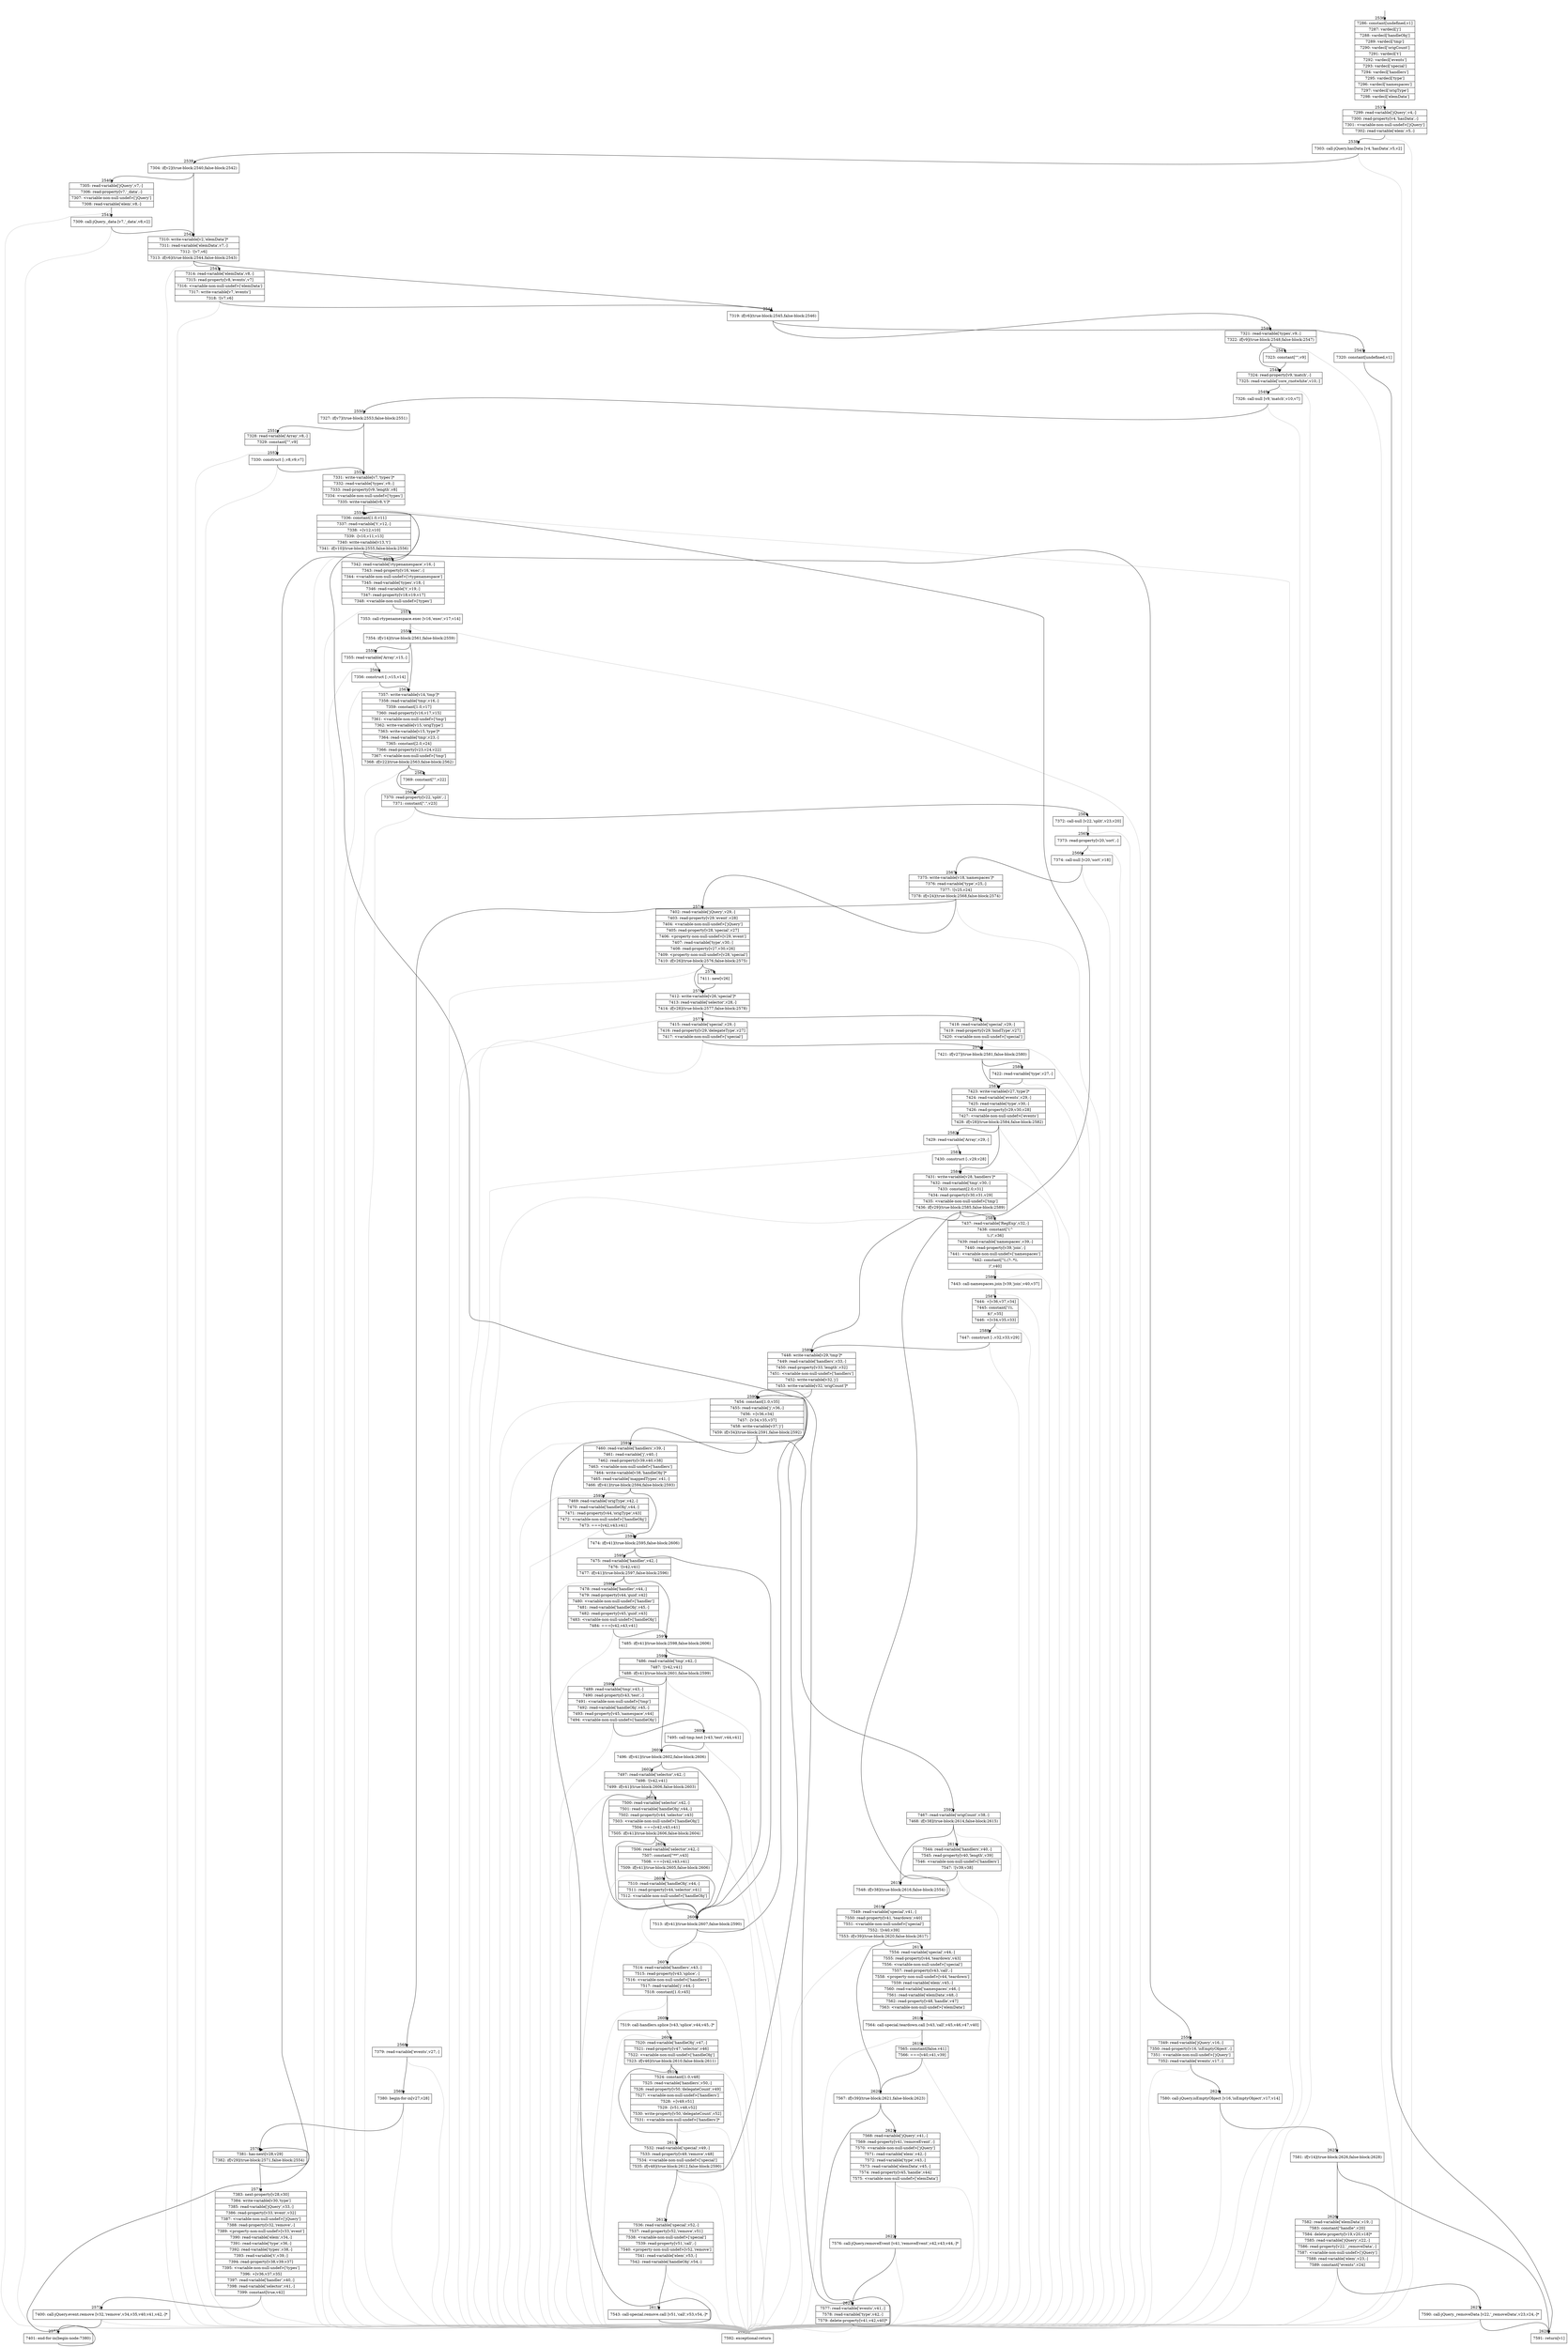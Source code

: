 digraph {
rankdir="TD"
BB_entry173[shape=none,label=""];
BB_entry173 -> BB2536 [tailport=s, headport=n, headlabel="    2536"]
BB2536 [shape=record label="{7286: constant[undefined,v1]|7287: vardecl['j']|7288: vardecl['handleObj']|7289: vardecl['tmp']|7290: vardecl['origCount']|7291: vardecl['t']|7292: vardecl['events']|7293: vardecl['special']|7294: vardecl['handlers']|7295: vardecl['type']|7296: vardecl['namespaces']|7297: vardecl['origType']|7298: vardecl['elemData']}" ] 
BB2536 -> BB2537 [tailport=s, headport=n, headlabel="      2537"]
BB2537 [shape=record label="{7299: read-variable['jQuery',v4,-]|7300: read-property[v4,'hasData',-]|7301: \<variable-non-null-undef\>['jQuery']|7302: read-variable['elem',v5,-]}" ] 
BB2537 -> BB2538 [tailport=s, headport=n, headlabel="      2538"]
BB2537 -> BB2629 [tailport=s, headport=n, color=gray, headlabel="      2629"]
BB2538 [shape=record label="{7303: call-jQuery.hasData [v4,'hasData',v5,v2]}" ] 
BB2538 -> BB2539 [tailport=s, headport=n, headlabel="      2539"]
BB2538 -> BB2629 [tailport=s, headport=n, color=gray]
BB2539 [shape=record label="{7304: if[v2](true-block:2540,false-block:2542)}" ] 
BB2539 -> BB2542 [tailport=s, headport=n, headlabel="      2542"]
BB2539 -> BB2540 [tailport=s, headport=n, headlabel="      2540"]
BB2540 [shape=record label="{7305: read-variable['jQuery',v7,-]|7306: read-property[v7,'_data',-]|7307: \<variable-non-null-undef\>['jQuery']|7308: read-variable['elem',v8,-]}" ] 
BB2540 -> BB2541 [tailport=s, headport=n, headlabel="      2541"]
BB2540 -> BB2629 [tailport=s, headport=n, color=gray]
BB2541 [shape=record label="{7309: call-jQuery._data [v7,'_data',v8,v2]}" ] 
BB2541 -> BB2542 [tailport=s, headport=n]
BB2541 -> BB2629 [tailport=s, headport=n, color=gray]
BB2542 [shape=record label="{7310: write-variable[v2,'elemData']*|7311: read-variable['elemData',v7,-]|7312: ![v7,v6]|7313: if[v6](true-block:2544,false-block:2543)}" ] 
BB2542 -> BB2544 [tailport=s, headport=n, headlabel="      2544"]
BB2542 -> BB2543 [tailport=s, headport=n, headlabel="      2543"]
BB2542 -> BB2629 [tailport=s, headport=n, color=gray]
BB2543 [shape=record label="{7314: read-variable['elemData',v8,-]|7315: read-property[v8,'events',v7]|7316: \<variable-non-null-undef\>['elemData']|7317: write-variable[v7,'events']|7318: ![v7,v6]}" ] 
BB2543 -> BB2544 [tailport=s, headport=n]
BB2543 -> BB2629 [tailport=s, headport=n, color=gray]
BB2544 [shape=record label="{7319: if[v6](true-block:2545,false-block:2546)}" ] 
BB2544 -> BB2545 [tailport=s, headport=n, headlabel="      2545"]
BB2544 -> BB2546 [tailport=s, headport=n, headlabel="      2546"]
BB2545 [shape=record label="{7320: constant[undefined,v1]}" ] 
BB2545 -> BB2628 [tailport=s, headport=n, headlabel="      2628"]
BB2546 [shape=record label="{7321: read-variable['types',v9,-]|7322: if[v9](true-block:2548,false-block:2547)}" ] 
BB2546 -> BB2548 [tailport=s, headport=n, headlabel="      2548"]
BB2546 -> BB2547 [tailport=s, headport=n, headlabel="      2547"]
BB2546 -> BB2629 [tailport=s, headport=n, color=gray]
BB2547 [shape=record label="{7323: constant[\"\",v9]}" ] 
BB2547 -> BB2548 [tailport=s, headport=n]
BB2548 [shape=record label="{7324: read-property[v9,'match',-]|7325: read-variable['core_rnotwhite',v10,-]}" ] 
BB2548 -> BB2549 [tailport=s, headport=n, headlabel="      2549"]
BB2548 -> BB2629 [tailport=s, headport=n, color=gray]
BB2549 [shape=record label="{7326: call-null [v9,'match',v10,v7]}" ] 
BB2549 -> BB2550 [tailport=s, headport=n, headlabel="      2550"]
BB2549 -> BB2629 [tailport=s, headport=n, color=gray]
BB2550 [shape=record label="{7327: if[v7](true-block:2553,false-block:2551)}" ] 
BB2550 -> BB2553 [tailport=s, headport=n, headlabel="      2553"]
BB2550 -> BB2551 [tailport=s, headport=n, headlabel="      2551"]
BB2551 [shape=record label="{7328: read-variable['Array',v8,-]|7329: constant[\"\",v9]}" ] 
BB2551 -> BB2552 [tailport=s, headport=n, headlabel="      2552"]
BB2551 -> BB2629 [tailport=s, headport=n, color=gray]
BB2552 [shape=record label="{7330: construct [-,v8,v9,v7]}" ] 
BB2552 -> BB2553 [tailport=s, headport=n]
BB2552 -> BB2629 [tailport=s, headport=n, color=gray]
BB2553 [shape=record label="{7331: write-variable[v7,'types']*|7332: read-variable['types',v9,-]|7333: read-property[v9,'length',v8]|7334: \<variable-non-null-undef\>['types']|7335: write-variable[v8,'t']*}" ] 
BB2553 -> BB2554 [tailport=s, headport=n, headlabel="      2554"]
BB2553 -> BB2629 [tailport=s, headport=n, color=gray]
BB2554 [shape=record label="{7336: constant[1.0,v11]|7337: read-variable['t',v12,-]|7338: +[v12,v10]|7339: -[v10,v11,v13]|7340: write-variable[v13,'t']|7341: if[v10](true-block:2555,false-block:2556)}" ] 
BB2554 -> BB2555 [tailport=s, headport=n, headlabel="      2555"]
BB2554 -> BB2556 [tailport=s, headport=n, headlabel="      2556"]
BB2554 -> BB2629 [tailport=s, headport=n, color=gray]
BB2555 [shape=record label="{7342: read-variable['rtypenamespace',v16,-]|7343: read-property[v16,'exec',-]|7344: \<variable-non-null-undef\>['rtypenamespace']|7345: read-variable['types',v18,-]|7346: read-variable['t',v19,-]|7347: read-property[v18,v19,v17]|7348: \<variable-non-null-undef\>['types']}" ] 
BB2555 -> BB2557 [tailport=s, headport=n, headlabel="      2557"]
BB2555 -> BB2629 [tailport=s, headport=n, color=gray]
BB2556 [shape=record label="{7349: read-variable['jQuery',v16,-]|7350: read-property[v16,'isEmptyObject',-]|7351: \<variable-non-null-undef\>['jQuery']|7352: read-variable['events',v17,-]}" ] 
BB2556 -> BB2624 [tailport=s, headport=n, headlabel="      2624"]
BB2556 -> BB2629 [tailport=s, headport=n, color=gray]
BB2557 [shape=record label="{7353: call-rtypenamespace.exec [v16,'exec',v17,v14]}" ] 
BB2557 -> BB2558 [tailport=s, headport=n, headlabel="      2558"]
BB2557 -> BB2629 [tailport=s, headport=n, color=gray]
BB2558 [shape=record label="{7354: if[v14](true-block:2561,false-block:2559)}" ] 
BB2558 -> BB2561 [tailport=s, headport=n, headlabel="      2561"]
BB2558 -> BB2559 [tailport=s, headport=n, headlabel="      2559"]
BB2559 [shape=record label="{7355: read-variable['Array',v15,-]}" ] 
BB2559 -> BB2560 [tailport=s, headport=n, headlabel="      2560"]
BB2559 -> BB2629 [tailport=s, headport=n, color=gray]
BB2560 [shape=record label="{7356: construct [-,v15,v14]}" ] 
BB2560 -> BB2561 [tailport=s, headport=n]
BB2560 -> BB2629 [tailport=s, headport=n, color=gray]
BB2561 [shape=record label="{7357: write-variable[v14,'tmp']*|7358: read-variable['tmp',v16,-]|7359: constant[1.0,v17]|7360: read-property[v16,v17,v15]|7361: \<variable-non-null-undef\>['tmp']|7362: write-variable[v15,'origType']|7363: write-variable[v15,'type']*|7364: read-variable['tmp',v23,-]|7365: constant[2.0,v24]|7366: read-property[v23,v24,v22]|7367: \<variable-non-null-undef\>['tmp']|7368: if[v22](true-block:2563,false-block:2562)}" ] 
BB2561 -> BB2563 [tailport=s, headport=n, headlabel="      2563"]
BB2561 -> BB2562 [tailport=s, headport=n, headlabel="      2562"]
BB2561 -> BB2629 [tailport=s, headport=n, color=gray]
BB2562 [shape=record label="{7369: constant[\"\",v22]}" ] 
BB2562 -> BB2563 [tailport=s, headport=n]
BB2563 [shape=record label="{7370: read-property[v22,'split',-]|7371: constant[\".\",v23]}" ] 
BB2563 -> BB2564 [tailport=s, headport=n, headlabel="      2564"]
BB2563 -> BB2629 [tailport=s, headport=n, color=gray]
BB2564 [shape=record label="{7372: call-null [v22,'split',v23,v20]}" ] 
BB2564 -> BB2565 [tailport=s, headport=n, headlabel="      2565"]
BB2564 -> BB2629 [tailport=s, headport=n, color=gray]
BB2565 [shape=record label="{7373: read-property[v20,'sort',-]}" ] 
BB2565 -> BB2566 [tailport=s, headport=n, headlabel="      2566"]
BB2565 -> BB2629 [tailport=s, headport=n, color=gray]
BB2566 [shape=record label="{7374: call-null [v20,'sort',v18]}" ] 
BB2566 -> BB2567 [tailport=s, headport=n, headlabel="      2567"]
BB2566 -> BB2629 [tailport=s, headport=n, color=gray]
BB2567 [shape=record label="{7375: write-variable[v18,'namespaces']*|7376: read-variable['type',v25,-]|7377: ![v25,v24]|7378: if[v24](true-block:2568,false-block:2574)}" ] 
BB2567 -> BB2568 [tailport=s, headport=n, headlabel="      2568"]
BB2567 -> BB2574 [tailport=s, headport=n, headlabel="      2574"]
BB2567 -> BB2629 [tailport=s, headport=n, color=gray]
BB2568 [shape=record label="{7379: read-variable['events',v27,-]}" ] 
BB2568 -> BB2569 [tailport=s, headport=n, headlabel="      2569"]
BB2568 -> BB2629 [tailport=s, headport=n, color=gray]
BB2569 [shape=record label="{7380: begin-for-in[v27,v28]}" ] 
BB2569 -> BB2570 [tailport=s, headport=n, headlabel="      2570"]
BB2569 -> BB2629 [tailport=s, headport=n, color=gray]
BB2570 [shape=record label="{7381: has-next[v28,v29]|7382: if[v29](true-block:2571,false-block:2554)}" ] 
BB2570 -> BB2571 [tailport=s, headport=n, headlabel="      2571"]
BB2570 -> BB2554 [tailport=s, headport=n]
BB2571 [shape=record label="{7383: next-property[v28,v30]|7384: write-variable[v30,'type']|7385: read-variable['jQuery',v33,-]|7386: read-property[v33,'event',v32]|7387: \<variable-non-null-undef\>['jQuery']|7388: read-property[v32,'remove',-]|7389: \<property-non-null-undef\>[v33,'event']|7390: read-variable['elem',v34,-]|7391: read-variable['type',v36,-]|7392: read-variable['types',v38,-]|7393: read-variable['t',v39,-]|7394: read-property[v38,v39,v37]|7395: \<variable-non-null-undef\>['types']|7396: +[v36,v37,v35]|7397: read-variable['handler',v40,-]|7398: read-variable['selector',v41,-]|7399: constant[true,v42]}" ] 
BB2571 -> BB2572 [tailport=s, headport=n, headlabel="      2572"]
BB2571 -> BB2629 [tailport=s, headport=n, color=gray]
BB2572 [shape=record label="{7400: call-jQuery.event.remove [v32,'remove',v34,v35,v40,v41,v42,-]*}" ] 
BB2572 -> BB2573 [tailport=s, headport=n, headlabel="      2573"]
BB2572 -> BB2629 [tailport=s, headport=n, color=gray]
BB2573 [shape=record label="{7401: end-for-in(begin-node:7380)}" ] 
BB2573 -> BB2570 [tailport=s, headport=n]
BB2574 [shape=record label="{7402: read-variable['jQuery',v29,-]|7403: read-property[v29,'event',v28]|7404: \<variable-non-null-undef\>['jQuery']|7405: read-property[v28,'special',v27]|7406: \<property-non-null-undef\>[v29,'event']|7407: read-variable['type',v30,-]|7408: read-property[v27,v30,v26]|7409: \<property-non-null-undef\>[v28,'special']|7410: if[v26](true-block:2576,false-block:2575)}" ] 
BB2574 -> BB2576 [tailport=s, headport=n, headlabel="      2576"]
BB2574 -> BB2575 [tailport=s, headport=n, headlabel="      2575"]
BB2574 -> BB2629 [tailport=s, headport=n, color=gray]
BB2575 [shape=record label="{7411: new[v26]}" ] 
BB2575 -> BB2576 [tailport=s, headport=n]
BB2576 [shape=record label="{7412: write-variable[v26,'special']*|7413: read-variable['selector',v28,-]|7414: if[v28](true-block:2577,false-block:2578)}" ] 
BB2576 -> BB2577 [tailport=s, headport=n, headlabel="      2577"]
BB2576 -> BB2578 [tailport=s, headport=n, headlabel="      2578"]
BB2576 -> BB2629 [tailport=s, headport=n, color=gray]
BB2577 [shape=record label="{7415: read-variable['special',v29,-]|7416: read-property[v29,'delegateType',v27]|7417: \<variable-non-null-undef\>['special']}" ] 
BB2577 -> BB2579 [tailport=s, headport=n, headlabel="      2579"]
BB2577 -> BB2629 [tailport=s, headport=n, color=gray]
BB2578 [shape=record label="{7418: read-variable['special',v29,-]|7419: read-property[v29,'bindType',v27]|7420: \<variable-non-null-undef\>['special']}" ] 
BB2578 -> BB2579 [tailport=s, headport=n]
BB2578 -> BB2629 [tailport=s, headport=n, color=gray]
BB2579 [shape=record label="{7421: if[v27](true-block:2581,false-block:2580)}" ] 
BB2579 -> BB2581 [tailport=s, headport=n, headlabel="      2581"]
BB2579 -> BB2580 [tailport=s, headport=n, headlabel="      2580"]
BB2580 [shape=record label="{7422: read-variable['type',v27,-]}" ] 
BB2580 -> BB2581 [tailport=s, headport=n]
BB2580 -> BB2629 [tailport=s, headport=n, color=gray]
BB2581 [shape=record label="{7423: write-variable[v27,'type']*|7424: read-variable['events',v29,-]|7425: read-variable['type',v30,-]|7426: read-property[v29,v30,v28]|7427: \<variable-non-null-undef\>['events']|7428: if[v28](true-block:2584,false-block:2582)}" ] 
BB2581 -> BB2584 [tailport=s, headport=n, headlabel="      2584"]
BB2581 -> BB2582 [tailport=s, headport=n, headlabel="      2582"]
BB2581 -> BB2629 [tailport=s, headport=n, color=gray]
BB2582 [shape=record label="{7429: read-variable['Array',v29,-]}" ] 
BB2582 -> BB2583 [tailport=s, headport=n, headlabel="      2583"]
BB2582 -> BB2629 [tailport=s, headport=n, color=gray]
BB2583 [shape=record label="{7430: construct [-,v29,v28]}" ] 
BB2583 -> BB2584 [tailport=s, headport=n]
BB2583 -> BB2629 [tailport=s, headport=n, color=gray]
BB2584 [shape=record label="{7431: write-variable[v28,'handlers']*|7432: read-variable['tmp',v30,-]|7433: constant[2.0,v31]|7434: read-property[v30,v31,v29]|7435: \<variable-non-null-undef\>['tmp']|7436: if[v29](true-block:2585,false-block:2589)}" ] 
BB2584 -> BB2589 [tailport=s, headport=n, headlabel="      2589"]
BB2584 -> BB2585 [tailport=s, headport=n, headlabel="      2585"]
BB2584 -> BB2629 [tailport=s, headport=n, color=gray]
BB2585 [shape=record label="{7437: read-variable['RegExp',v32,-]|7438: constant[\"(^|\\\\.)\",v36]|7439: read-variable['namespaces',v39,-]|7440: read-property[v39,'join',-]|7441: \<variable-non-null-undef\>['namespaces']|7442: constant[\"\\\\.(?:.*\\\\.|)\",v40]}" ] 
BB2585 -> BB2586 [tailport=s, headport=n, headlabel="      2586"]
BB2585 -> BB2629 [tailport=s, headport=n, color=gray]
BB2586 [shape=record label="{7443: call-namespaces.join [v39,'join',v40,v37]}" ] 
BB2586 -> BB2587 [tailport=s, headport=n, headlabel="      2587"]
BB2586 -> BB2629 [tailport=s, headport=n, color=gray]
BB2587 [shape=record label="{7444: +[v36,v37,v34]|7445: constant[\"(\\\\.|$)\",v35]|7446: +[v34,v35,v33]}" ] 
BB2587 -> BB2588 [tailport=s, headport=n, headlabel="      2588"]
BB2587 -> BB2629 [tailport=s, headport=n, color=gray]
BB2588 [shape=record label="{7447: construct [-,v32,v33,v29]}" ] 
BB2588 -> BB2589 [tailport=s, headport=n]
BB2588 -> BB2629 [tailport=s, headport=n, color=gray]
BB2589 [shape=record label="{7448: write-variable[v29,'tmp']*|7449: read-variable['handlers',v33,-]|7450: read-property[v33,'length',v32]|7451: \<variable-non-null-undef\>['handlers']|7452: write-variable[v32,'j']|7453: write-variable[v32,'origCount']*}" ] 
BB2589 -> BB2590 [tailport=s, headport=n, headlabel="      2590"]
BB2589 -> BB2629 [tailport=s, headport=n, color=gray]
BB2590 [shape=record label="{7454: constant[1.0,v35]|7455: read-variable['j',v36,-]|7456: +[v36,v34]|7457: -[v34,v35,v37]|7458: write-variable[v37,'j']|7459: if[v34](true-block:2591,false-block:2592)}" ] 
BB2590 -> BB2591 [tailport=s, headport=n, headlabel="      2591"]
BB2590 -> BB2592 [tailport=s, headport=n, headlabel="      2592"]
BB2590 -> BB2629 [tailport=s, headport=n, color=gray]
BB2591 [shape=record label="{7460: read-variable['handlers',v39,-]|7461: read-variable['j',v40,-]|7462: read-property[v39,v40,v38]|7463: \<variable-non-null-undef\>['handlers']|7464: write-variable[v38,'handleObj']*|7465: read-variable['mappedTypes',v41,-]|7466: if[v41](true-block:2594,false-block:2593)}" ] 
BB2591 -> BB2594 [tailport=s, headport=n, headlabel="      2594"]
BB2591 -> BB2593 [tailport=s, headport=n, headlabel="      2593"]
BB2591 -> BB2629 [tailport=s, headport=n, color=gray]
BB2592 [shape=record label="{7467: read-variable['origCount',v38,-]|7468: if[v38](true-block:2614,false-block:2615)}" ] 
BB2592 -> BB2615 [tailport=s, headport=n, headlabel="      2615"]
BB2592 -> BB2614 [tailport=s, headport=n, headlabel="      2614"]
BB2592 -> BB2629 [tailport=s, headport=n, color=gray]
BB2593 [shape=record label="{7469: read-variable['origType',v42,-]|7470: read-variable['handleObj',v44,-]|7471: read-property[v44,'origType',v43]|7472: \<variable-non-null-undef\>['handleObj']|7473: ===[v42,v43,v41]}" ] 
BB2593 -> BB2594 [tailport=s, headport=n]
BB2593 -> BB2629 [tailport=s, headport=n, color=gray]
BB2594 [shape=record label="{7474: if[v41](true-block:2595,false-block:2606)}" ] 
BB2594 -> BB2606 [tailport=s, headport=n, headlabel="      2606"]
BB2594 -> BB2595 [tailport=s, headport=n, headlabel="      2595"]
BB2595 [shape=record label="{7475: read-variable['handler',v42,-]|7476: ![v42,v41]|7477: if[v41](true-block:2597,false-block:2596)}" ] 
BB2595 -> BB2597 [tailport=s, headport=n, headlabel="      2597"]
BB2595 -> BB2596 [tailport=s, headport=n, headlabel="      2596"]
BB2595 -> BB2629 [tailport=s, headport=n, color=gray]
BB2596 [shape=record label="{7478: read-variable['handler',v44,-]|7479: read-property[v44,'guid',v42]|7480: \<variable-non-null-undef\>['handler']|7481: read-variable['handleObj',v45,-]|7482: read-property[v45,'guid',v43]|7483: \<variable-non-null-undef\>['handleObj']|7484: ===[v42,v43,v41]}" ] 
BB2596 -> BB2597 [tailport=s, headport=n]
BB2596 -> BB2629 [tailport=s, headport=n, color=gray]
BB2597 [shape=record label="{7485: if[v41](true-block:2598,false-block:2606)}" ] 
BB2597 -> BB2606 [tailport=s, headport=n]
BB2597 -> BB2598 [tailport=s, headport=n, headlabel="      2598"]
BB2598 [shape=record label="{7486: read-variable['tmp',v42,-]|7487: ![v42,v41]|7488: if[v41](true-block:2601,false-block:2599)}" ] 
BB2598 -> BB2601 [tailport=s, headport=n, headlabel="      2601"]
BB2598 -> BB2599 [tailport=s, headport=n, headlabel="      2599"]
BB2598 -> BB2629 [tailport=s, headport=n, color=gray]
BB2599 [shape=record label="{7489: read-variable['tmp',v43,-]|7490: read-property[v43,'test',-]|7491: \<variable-non-null-undef\>['tmp']|7492: read-variable['handleObj',v45,-]|7493: read-property[v45,'namespace',v44]|7494: \<variable-non-null-undef\>['handleObj']}" ] 
BB2599 -> BB2600 [tailport=s, headport=n, headlabel="      2600"]
BB2599 -> BB2629 [tailport=s, headport=n, color=gray]
BB2600 [shape=record label="{7495: call-tmp.test [v43,'test',v44,v41]}" ] 
BB2600 -> BB2601 [tailport=s, headport=n]
BB2600 -> BB2629 [tailport=s, headport=n, color=gray]
BB2601 [shape=record label="{7496: if[v41](true-block:2602,false-block:2606)}" ] 
BB2601 -> BB2606 [tailport=s, headport=n]
BB2601 -> BB2602 [tailport=s, headport=n, headlabel="      2602"]
BB2602 [shape=record label="{7497: read-variable['selector',v42,-]|7498: ![v42,v41]|7499: if[v41](true-block:2606,false-block:2603)}" ] 
BB2602 -> BB2606 [tailport=s, headport=n]
BB2602 -> BB2603 [tailport=s, headport=n, headlabel="      2603"]
BB2602 -> BB2629 [tailport=s, headport=n, color=gray]
BB2603 [shape=record label="{7500: read-variable['selector',v42,-]|7501: read-variable['handleObj',v44,-]|7502: read-property[v44,'selector',v43]|7503: \<variable-non-null-undef\>['handleObj']|7504: ===[v42,v43,v41]|7505: if[v41](true-block:2606,false-block:2604)}" ] 
BB2603 -> BB2606 [tailport=s, headport=n]
BB2603 -> BB2604 [tailport=s, headport=n, headlabel="      2604"]
BB2603 -> BB2629 [tailport=s, headport=n, color=gray]
BB2604 [shape=record label="{7506: read-variable['selector',v42,-]|7507: constant[\"**\",v43]|7508: ===[v42,v43,v41]|7509: if[v41](true-block:2605,false-block:2606)}" ] 
BB2604 -> BB2606 [tailport=s, headport=n]
BB2604 -> BB2605 [tailport=s, headport=n, headlabel="      2605"]
BB2604 -> BB2629 [tailport=s, headport=n, color=gray]
BB2605 [shape=record label="{7510: read-variable['handleObj',v44,-]|7511: read-property[v44,'selector',v41]|7512: \<variable-non-null-undef\>['handleObj']}" ] 
BB2605 -> BB2606 [tailport=s, headport=n]
BB2605 -> BB2629 [tailport=s, headport=n, color=gray]
BB2606 [shape=record label="{7513: if[v41](true-block:2607,false-block:2590)}" ] 
BB2606 -> BB2607 [tailport=s, headport=n, headlabel="      2607"]
BB2606 -> BB2590 [tailport=s, headport=n]
BB2607 [shape=record label="{7514: read-variable['handlers',v43,-]|7515: read-property[v43,'splice',-]|7516: \<variable-non-null-undef\>['handlers']|7517: read-variable['j',v44,-]|7518: constant[1.0,v45]}" ] 
BB2607 -> BB2608 [tailport=s, headport=n, headlabel="      2608"]
BB2607 -> BB2629 [tailport=s, headport=n, color=gray]
BB2608 [shape=record label="{7519: call-handlers.splice [v43,'splice',v44,v45,-]*}" ] 
BB2608 -> BB2609 [tailport=s, headport=n, headlabel="      2609"]
BB2608 -> BB2629 [tailport=s, headport=n, color=gray]
BB2609 [shape=record label="{7520: read-variable['handleObj',v47,-]|7521: read-property[v47,'selector',v46]|7522: \<variable-non-null-undef\>['handleObj']|7523: if[v46](true-block:2610,false-block:2611)}" ] 
BB2609 -> BB2610 [tailport=s, headport=n, headlabel="      2610"]
BB2609 -> BB2611 [tailport=s, headport=n, headlabel="      2611"]
BB2609 -> BB2629 [tailport=s, headport=n, color=gray]
BB2610 [shape=record label="{7524: constant[1.0,v48]|7525: read-variable['handlers',v50,-]|7526: read-property[v50,'delegateCount',v49]|7527: \<variable-non-null-undef\>['handlers']|7528: +[v49,v51]|7529: -[v51,v48,v52]|7530: write-property[v50,'delegateCount',v52]|7531: \<variable-non-null-undef\>['handlers']*}" ] 
BB2610 -> BB2611 [tailport=s, headport=n]
BB2610 -> BB2629 [tailport=s, headport=n, color=gray]
BB2611 [shape=record label="{7532: read-variable['special',v49,-]|7533: read-property[v49,'remove',v48]|7534: \<variable-non-null-undef\>['special']|7535: if[v48](true-block:2612,false-block:2590)}" ] 
BB2611 -> BB2612 [tailport=s, headport=n, headlabel="      2612"]
BB2611 -> BB2590 [tailport=s, headport=n]
BB2611 -> BB2629 [tailport=s, headport=n, color=gray]
BB2612 [shape=record label="{7536: read-variable['special',v52,-]|7537: read-property[v52,'remove',v51]|7538: \<variable-non-null-undef\>['special']|7539: read-property[v51,'call',-]|7540: \<property-non-null-undef\>[v52,'remove']|7541: read-variable['elem',v53,-]|7542: read-variable['handleObj',v54,-]}" ] 
BB2612 -> BB2613 [tailport=s, headport=n, headlabel="      2613"]
BB2612 -> BB2629 [tailport=s, headport=n, color=gray]
BB2613 [shape=record label="{7543: call-special.remove.call [v51,'call',v53,v54,-]*}" ] 
BB2613 -> BB2590 [tailport=s, headport=n]
BB2613 -> BB2629 [tailport=s, headport=n, color=gray]
BB2614 [shape=record label="{7544: read-variable['handlers',v40,-]|7545: read-property[v40,'length',v39]|7546: \<variable-non-null-undef\>['handlers']|7547: ![v39,v38]}" ] 
BB2614 -> BB2615 [tailport=s, headport=n]
BB2614 -> BB2629 [tailport=s, headport=n, color=gray]
BB2615 [shape=record label="{7548: if[v38](true-block:2616,false-block:2554)}" ] 
BB2615 -> BB2616 [tailport=s, headport=n, headlabel="      2616"]
BB2615 -> BB2554 [tailport=s, headport=n]
BB2616 [shape=record label="{7549: read-variable['special',v41,-]|7550: read-property[v41,'teardown',v40]|7551: \<variable-non-null-undef\>['special']|7552: ![v40,v39]|7553: if[v39](true-block:2620,false-block:2617)}" ] 
BB2616 -> BB2620 [tailport=s, headport=n, headlabel="      2620"]
BB2616 -> BB2617 [tailport=s, headport=n, headlabel="      2617"]
BB2616 -> BB2629 [tailport=s, headport=n, color=gray]
BB2617 [shape=record label="{7554: read-variable['special',v44,-]|7555: read-property[v44,'teardown',v43]|7556: \<variable-non-null-undef\>['special']|7557: read-property[v43,'call',-]|7558: \<property-non-null-undef\>[v44,'teardown']|7559: read-variable['elem',v45,-]|7560: read-variable['namespaces',v46,-]|7561: read-variable['elemData',v48,-]|7562: read-property[v48,'handle',v47]|7563: \<variable-non-null-undef\>['elemData']}" ] 
BB2617 -> BB2618 [tailport=s, headport=n, headlabel="      2618"]
BB2617 -> BB2629 [tailport=s, headport=n, color=gray]
BB2618 [shape=record label="{7564: call-special.teardown.call [v43,'call',v45,v46,v47,v40]}" ] 
BB2618 -> BB2619 [tailport=s, headport=n, headlabel="      2619"]
BB2618 -> BB2629 [tailport=s, headport=n, color=gray]
BB2619 [shape=record label="{7565: constant[false,v41]|7566: ===[v40,v41,v39]}" ] 
BB2619 -> BB2620 [tailport=s, headport=n]
BB2619 -> BB2629 [tailport=s, headport=n, color=gray]
BB2620 [shape=record label="{7567: if[v39](true-block:2621,false-block:2623)}" ] 
BB2620 -> BB2621 [tailport=s, headport=n, headlabel="      2621"]
BB2620 -> BB2623 [tailport=s, headport=n, headlabel="      2623"]
BB2621 [shape=record label="{7568: read-variable['jQuery',v41,-]|7569: read-property[v41,'removeEvent',-]|7570: \<variable-non-null-undef\>['jQuery']|7571: read-variable['elem',v42,-]|7572: read-variable['type',v43,-]|7573: read-variable['elemData',v45,-]|7574: read-property[v45,'handle',v44]|7575: \<variable-non-null-undef\>['elemData']}" ] 
BB2621 -> BB2622 [tailport=s, headport=n, headlabel="      2622"]
BB2621 -> BB2629 [tailport=s, headport=n, color=gray]
BB2622 [shape=record label="{7576: call-jQuery.removeEvent [v41,'removeEvent',v42,v43,v44,-]*}" ] 
BB2622 -> BB2623 [tailport=s, headport=n]
BB2622 -> BB2629 [tailport=s, headport=n, color=gray]
BB2623 [shape=record label="{7577: read-variable['events',v41,-]|7578: read-variable['type',v42,-]|7579: delete-property[v41,v42,v40]*}" ] 
BB2623 -> BB2554 [tailport=s, headport=n]
BB2623 -> BB2629 [tailport=s, headport=n, color=gray]
BB2624 [shape=record label="{7580: call-jQuery.isEmptyObject [v16,'isEmptyObject',v17,v14]}" ] 
BB2624 -> BB2625 [tailport=s, headport=n, headlabel="      2625"]
BB2624 -> BB2629 [tailport=s, headport=n, color=gray]
BB2625 [shape=record label="{7581: if[v14](true-block:2626,false-block:2628)}" ] 
BB2625 -> BB2626 [tailport=s, headport=n, headlabel="      2626"]
BB2625 -> BB2628 [tailport=s, headport=n]
BB2626 [shape=record label="{7582: read-variable['elemData',v19,-]|7583: constant[\"handle\",v20]|7584: delete-property[v19,v20,v18]*|7585: read-variable['jQuery',v22,-]|7586: read-property[v22,'_removeData',-]|7587: \<variable-non-null-undef\>['jQuery']|7588: read-variable['elem',v23,-]|7589: constant[\"events\",v24]}" ] 
BB2626 -> BB2627 [tailport=s, headport=n, headlabel="      2627"]
BB2626 -> BB2629 [tailport=s, headport=n, color=gray]
BB2627 [shape=record label="{7590: call-jQuery._removeData [v22,'_removeData',v23,v24,-]*}" ] 
BB2627 -> BB2628 [tailport=s, headport=n]
BB2627 -> BB2629 [tailport=s, headport=n, color=gray]
BB2628 [shape=record label="{7591: return[v1]}" ] 
BB2629 [shape=record label="{7592: exceptional-return}" ] 
//#$~ 2897
}
